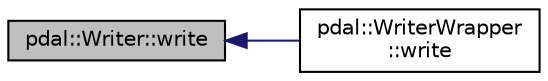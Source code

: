 digraph "pdal::Writer::write"
{
  edge [fontname="Helvetica",fontsize="10",labelfontname="Helvetica",labelfontsize="10"];
  node [fontname="Helvetica",fontsize="10",shape=record];
  rankdir="LR";
  Node1 [label="pdal::Writer::write",height=0.2,width=0.4,color="black", fillcolor="grey75", style="filled", fontcolor="black"];
  Node1 -> Node2 [dir="back",color="midnightblue",fontsize="10",style="solid",fontname="Helvetica"];
  Node2 [label="pdal::WriterWrapper\l::write",height=0.2,width=0.4,color="black", fillcolor="white", style="filled",URL="$classpdal_1_1WriterWrapper.html#af897c0ef73ba4e052675e1cde37eb1b2"];
}
